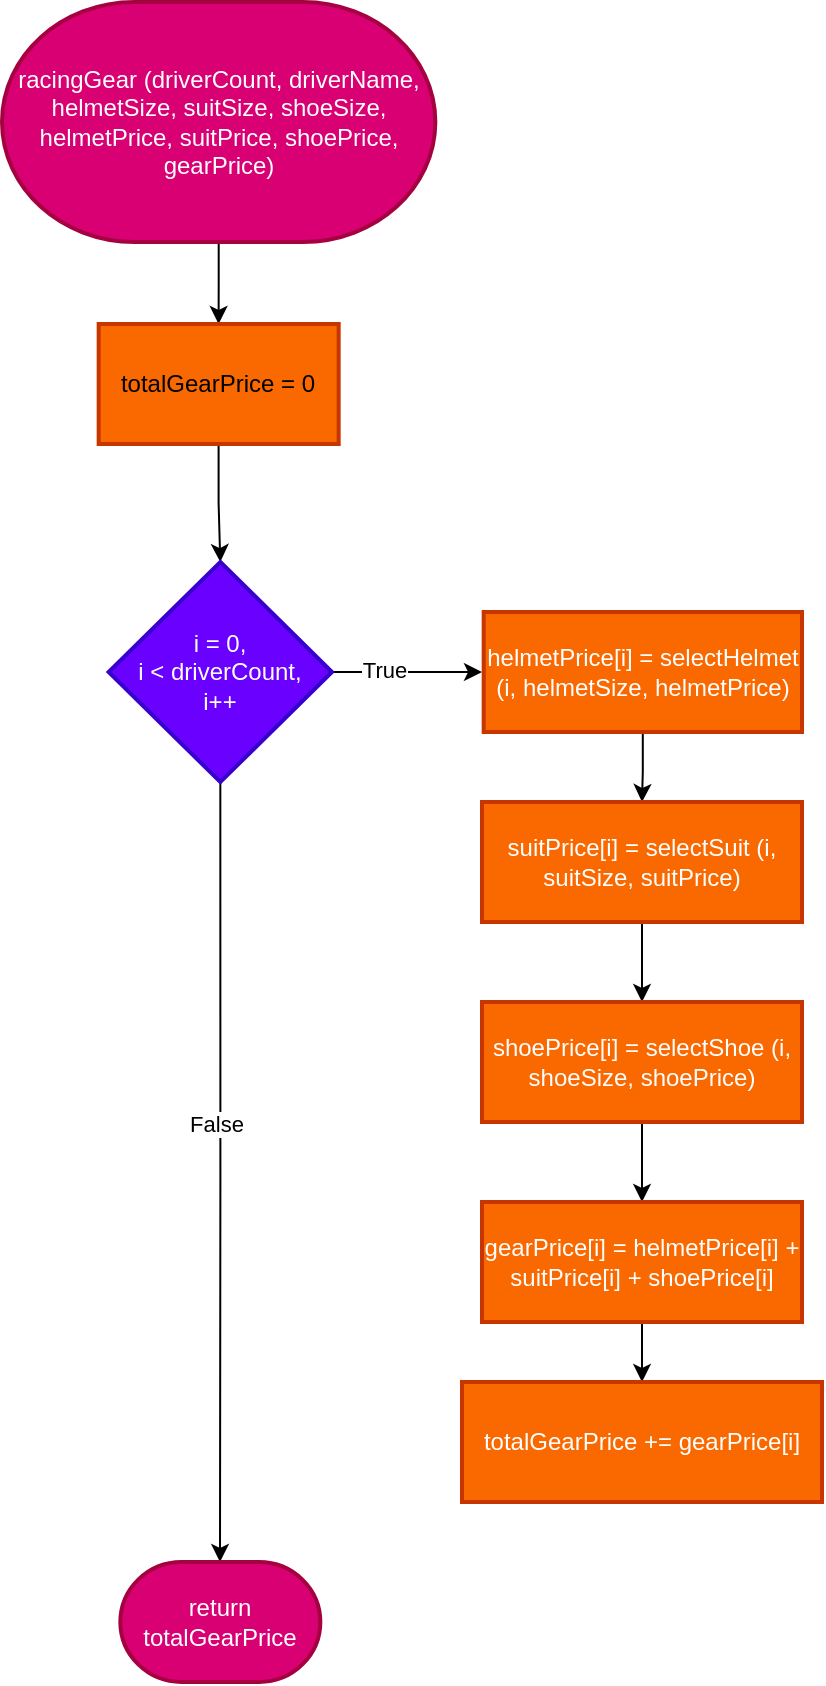 <mxfile version="27.0.9">
  <diagram name="Page-1" id="wNV9wTQvoZIU08BvQn_S">
    <mxGraphModel dx="1245" dy="516" grid="1" gridSize="10" guides="1" tooltips="1" connect="1" arrows="1" fold="1" page="1" pageScale="1" pageWidth="850" pageHeight="1100" math="0" shadow="0">
      <root>
        <mxCell id="0" />
        <mxCell id="1" parent="0" />
        <mxCell id="-3yYCdMvbxN44f0MHw6B-4" value="" style="edgeStyle=orthogonalEdgeStyle;rounded=0;orthogonalLoop=1;jettySize=auto;html=1;" edge="1" parent="1" source="-3yYCdMvbxN44f0MHw6B-2" target="-3yYCdMvbxN44f0MHw6B-3">
          <mxGeometry relative="1" as="geometry" />
        </mxCell>
        <mxCell id="-3yYCdMvbxN44f0MHw6B-2" value="racingGear (driverCount, driverName, helmetSize, suitSize, shoeSize, helmetPrice, suitPrice, shoePrice, gearPrice)" style="strokeWidth=2;html=1;shape=mxgraph.flowchart.terminator;whiteSpace=wrap;fillColor=#d80073;fontColor=#ffffff;strokeColor=#A50040;" vertex="1" parent="1">
          <mxGeometry x="120" y="80" width="216.67" height="120" as="geometry" />
        </mxCell>
        <mxCell id="-3yYCdMvbxN44f0MHw6B-6" value="" style="edgeStyle=orthogonalEdgeStyle;rounded=0;orthogonalLoop=1;jettySize=auto;html=1;" edge="1" parent="1" source="-3yYCdMvbxN44f0MHw6B-3" target="-3yYCdMvbxN44f0MHw6B-5">
          <mxGeometry relative="1" as="geometry" />
        </mxCell>
        <mxCell id="-3yYCdMvbxN44f0MHw6B-3" value="&lt;font style=&quot;&quot;&gt;totalGearPrice = 0&lt;/font&gt;" style="whiteSpace=wrap;html=1;fillColor=#FA6800;strokeColor=#C73500;fontColor=#000000;strokeWidth=2;" vertex="1" parent="1">
          <mxGeometry x="168.335" y="241" width="120" height="60" as="geometry" />
        </mxCell>
        <mxCell id="-3yYCdMvbxN44f0MHw6B-10" style="edgeStyle=orthogonalEdgeStyle;rounded=0;orthogonalLoop=1;jettySize=auto;html=1;exitX=1;exitY=0.5;exitDx=0;exitDy=0;" edge="1" parent="1" source="-3yYCdMvbxN44f0MHw6B-5">
          <mxGeometry relative="1" as="geometry">
            <mxPoint x="360" y="415" as="targetPoint" />
          </mxGeometry>
        </mxCell>
        <mxCell id="-3yYCdMvbxN44f0MHw6B-12" value="True" style="edgeLabel;html=1;align=center;verticalAlign=middle;resizable=0;points=[];" vertex="1" connectable="0" parent="-3yYCdMvbxN44f0MHw6B-10">
          <mxGeometry x="-0.329" y="-2" relative="1" as="geometry">
            <mxPoint y="-3" as="offset" />
          </mxGeometry>
        </mxCell>
        <mxCell id="-3yYCdMvbxN44f0MHw6B-11" style="edgeStyle=orthogonalEdgeStyle;rounded=0;orthogonalLoop=1;jettySize=auto;html=1;exitX=0.5;exitY=1;exitDx=0;exitDy=0;" edge="1" parent="1" source="-3yYCdMvbxN44f0MHw6B-5">
          <mxGeometry relative="1" as="geometry">
            <mxPoint x="229" y="860" as="targetPoint" />
          </mxGeometry>
        </mxCell>
        <mxCell id="-3yYCdMvbxN44f0MHw6B-13" value="False" style="edgeLabel;html=1;align=center;verticalAlign=middle;resizable=0;points=[];" vertex="1" connectable="0" parent="-3yYCdMvbxN44f0MHw6B-11">
          <mxGeometry x="-0.125" y="2" relative="1" as="geometry">
            <mxPoint x="-4" as="offset" />
          </mxGeometry>
        </mxCell>
        <mxCell id="-3yYCdMvbxN44f0MHw6B-5" value="i = 0,&lt;div&gt;i &amp;lt; driverCount,&lt;/div&gt;&lt;div&gt;i++&lt;/div&gt;" style="rhombus;whiteSpace=wrap;html=1;fillColor=#6A00FF;strokeColor=#3700CC;fontColor=#ffffff;strokeWidth=2;" vertex="1" parent="1">
          <mxGeometry x="173.33" y="360" width="111.67" height="110" as="geometry" />
        </mxCell>
        <mxCell id="-3yYCdMvbxN44f0MHw6B-18" value="return totalGearPrice" style="strokeWidth=2;html=1;shape=mxgraph.flowchart.terminator;whiteSpace=wrap;strokeColor=#A50040;align=center;verticalAlign=middle;fontFamily=Helvetica;fontSize=12;fontColor=#ffffff;fillColor=#d80073;" vertex="1" parent="1">
          <mxGeometry x="179.17" y="860" width="100" height="60" as="geometry" />
        </mxCell>
        <mxCell id="-3yYCdMvbxN44f0MHw6B-22" value="" style="edgeStyle=orthogonalEdgeStyle;rounded=0;orthogonalLoop=1;jettySize=auto;html=1;fontFamily=Helvetica;fontSize=12;fontColor=#ffffff;" edge="1" parent="1" source="-3yYCdMvbxN44f0MHw6B-19" target="-3yYCdMvbxN44f0MHw6B-21">
          <mxGeometry relative="1" as="geometry" />
        </mxCell>
        <mxCell id="-3yYCdMvbxN44f0MHw6B-19" value="helmetPrice[i] = selectHelmet (i, helmetSize, helmetPrice)" style="whiteSpace=wrap;html=1;fillColor=#FA6800;strokeColor=#C73500;fontColor=#ffffff;strokeWidth=2;" vertex="1" parent="1">
          <mxGeometry x="360.84" y="385" width="159.17" height="60" as="geometry" />
        </mxCell>
        <mxCell id="-3yYCdMvbxN44f0MHw6B-24" value="" style="edgeStyle=orthogonalEdgeStyle;rounded=0;orthogonalLoop=1;jettySize=auto;html=1;fontFamily=Helvetica;fontSize=12;fontColor=#ffffff;" edge="1" parent="1" source="-3yYCdMvbxN44f0MHw6B-21" target="-3yYCdMvbxN44f0MHw6B-23">
          <mxGeometry relative="1" as="geometry" />
        </mxCell>
        <mxCell id="-3yYCdMvbxN44f0MHw6B-21" value="suitPrice[i] = selectSuit (i, suitSize, suitPrice)" style="whiteSpace=wrap;html=1;fillColor=#FA6800;strokeColor=#C73500;fontColor=#ffffff;strokeWidth=2;" vertex="1" parent="1">
          <mxGeometry x="360" y="480" width="160" height="60" as="geometry" />
        </mxCell>
        <mxCell id="-3yYCdMvbxN44f0MHw6B-26" value="" style="edgeStyle=orthogonalEdgeStyle;rounded=0;orthogonalLoop=1;jettySize=auto;html=1;fontFamily=Helvetica;fontSize=12;fontColor=#ffffff;" edge="1" parent="1" source="-3yYCdMvbxN44f0MHw6B-23" target="-3yYCdMvbxN44f0MHw6B-25">
          <mxGeometry relative="1" as="geometry" />
        </mxCell>
        <mxCell id="-3yYCdMvbxN44f0MHw6B-23" value="shoePrice[i] = selectShoe (i, shoeSize, shoePrice)" style="whiteSpace=wrap;html=1;fillColor=#FA6800;strokeColor=#C73500;fontColor=#ffffff;strokeWidth=2;" vertex="1" parent="1">
          <mxGeometry x="360" y="580" width="160" height="60" as="geometry" />
        </mxCell>
        <mxCell id="-3yYCdMvbxN44f0MHw6B-28" value="" style="edgeStyle=orthogonalEdgeStyle;rounded=0;orthogonalLoop=1;jettySize=auto;html=1;fontFamily=Helvetica;fontSize=12;fontColor=#ffffff;" edge="1" parent="1" source="-3yYCdMvbxN44f0MHw6B-25" target="-3yYCdMvbxN44f0MHw6B-27">
          <mxGeometry relative="1" as="geometry" />
        </mxCell>
        <mxCell id="-3yYCdMvbxN44f0MHw6B-25" value="gearPrice[i] = helmetPrice[i] + suitPrice[i] + shoePrice[i]" style="whiteSpace=wrap;html=1;fillColor=#FA6800;strokeColor=#C73500;fontColor=#ffffff;strokeWidth=2;" vertex="1" parent="1">
          <mxGeometry x="360" y="680" width="160" height="60" as="geometry" />
        </mxCell>
        <mxCell id="-3yYCdMvbxN44f0MHw6B-27" value="totalGearPrice += gearPrice[i]" style="whiteSpace=wrap;html=1;fillColor=#FA6800;strokeColor=#C73500;fontColor=#ffffff;strokeWidth=2;" vertex="1" parent="1">
          <mxGeometry x="350" y="770" width="180" height="60" as="geometry" />
        </mxCell>
      </root>
    </mxGraphModel>
  </diagram>
</mxfile>

